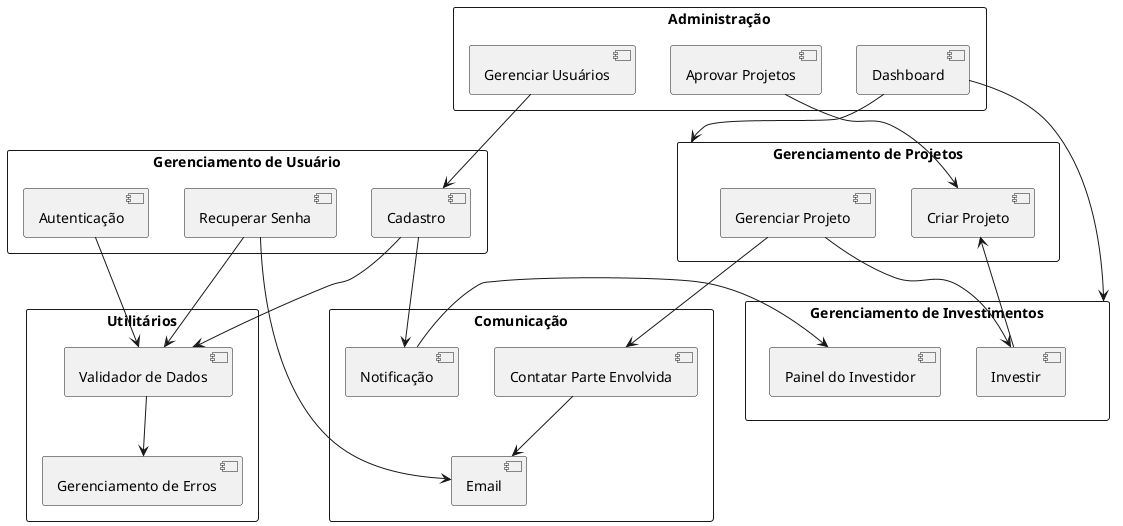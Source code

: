 @startuml
skinparam packageStyle rect

package "Gerenciamento de Usuário" {
    [Cadastro]
    [Autenticação]
    [Recuperar Senha]
}

package "Utilitários" {
    [Validador de Dados]
    [Gerenciamento de Erros]
}

package "Comunicação" {
    [Contatar Parte Envolvida]
    [Notificação]
    [Email]
}

package "Gerenciamento de Projetos" {
    [Criar Projeto]
    [Gerenciar Projeto]
}

package "Gerenciamento de Investimentos" {
    [Investir]
    [Painel do Investidor]
}

package "Administração" {
    [Gerenciar Usuários]
    [Aprovar Projetos]
    [Dashboard]
}

' Conexões entre pacotes

[Cadastro] --> [Validador de Dados]
[Autenticação] --> [Validador de Dados]
[Recuperar Senha] --> [Validador de Dados]
[Cadastro] --> [Notificação]
[Recuperar Senha] --> [Email]

[Gerenciar Usuários] --> [Cadastro]
[Aprovar Projetos] --> [Criar Projeto]
[Dashboard] --> "Gerenciamento de Investimentos"
[Dashboard] --> "Gerenciamento de Projetos"

[Investir] --> [Criar Projeto]
[Gerenciar Projeto] --> [Investir]

[Contatar Parte Envolvida] --> [Email]
[Notificação] --> [Painel do Investidor]

[Validador de Dados] --> [Gerenciamento de Erros]
[Gerenciar Projeto] --> [Contatar Parte Envolvida]

@enduml

